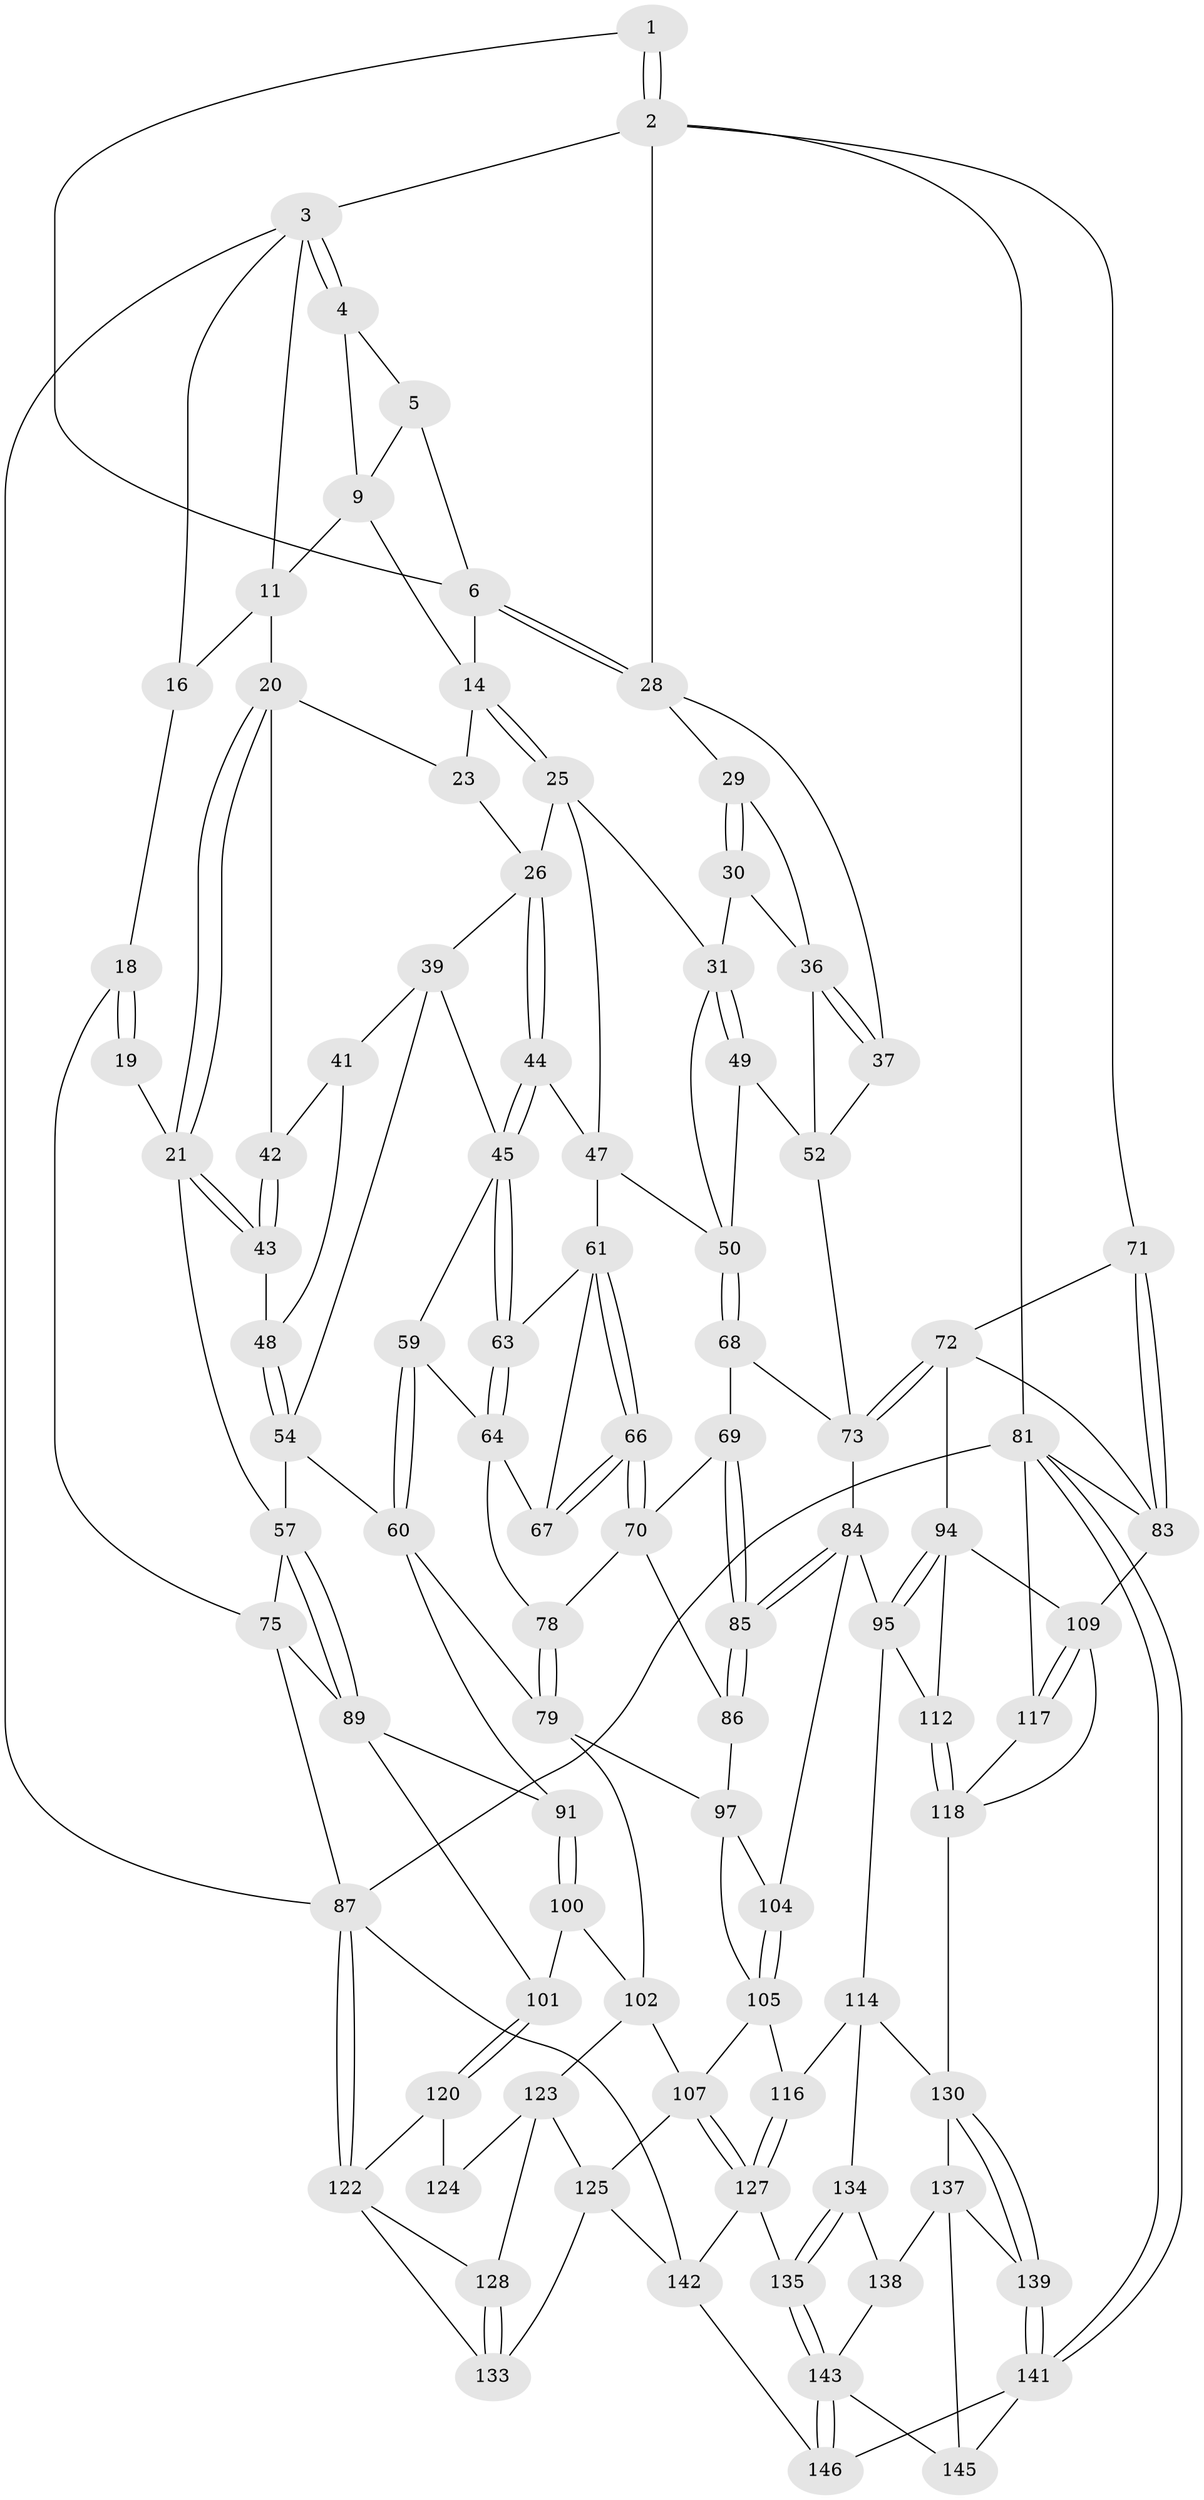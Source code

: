 // Generated by graph-tools (version 1.1) at 2025/24/03/03/25 07:24:38]
// undirected, 94 vertices, 211 edges
graph export_dot {
graph [start="1"]
  node [color=gray90,style=filled];
  1 [pos="+0.7427640362179974+0"];
  2 [pos="+1+0",super="+34"];
  3 [pos="+0+0",super="+10"];
  4 [pos="+0.29441943367650675+0"];
  5 [pos="+0.5288874709651724+0",super="+8"];
  6 [pos="+0.5929021857432959+0.13898516944317357",super="+7"];
  9 [pos="+0.2881905895047897+0",super="+13"];
  11 [pos="+0.12684374441498036+0.11352309516643333",super="+12"];
  14 [pos="+0.4736745092448893+0.1596898091365218",super="+15"];
  16 [pos="+0.044760006635715645+0.1342676726940967",super="+17"];
  18 [pos="+0+0.1963574938606019"];
  19 [pos="+0.02068685005149577+0.20604358374590911"];
  20 [pos="+0.14823391056944807+0.17591232076596217",super="+24"];
  21 [pos="+0.14533586786742134+0.2538125419067321",super="+22"];
  23 [pos="+0.33758720406031095+0.1881762125862138"];
  25 [pos="+0.4671124003219388+0.23961237966844962",super="+33"];
  26 [pos="+0.404752759618574+0.2707267973316711",super="+27"];
  28 [pos="+0.5971984137963743+0.14350155297462602",super="+35"];
  29 [pos="+0.603949482098614+0.16165740220949232"];
  30 [pos="+0.6037916565374354+0.1814598533418454"];
  31 [pos="+0.5885289062086725+0.2698043696745603",super="+32"];
  36 [pos="+0.7040091822227544+0.19697579785427463",super="+38"];
  37 [pos="+1+0.08104758923255016"];
  39 [pos="+0.32008529176267847+0.3210054610469859",super="+40"];
  41 [pos="+0.29517334452506766+0.27827898840823223"];
  42 [pos="+0.3252259795975282+0.2045240497087657"];
  43 [pos="+0.15752431593837257+0.2577216886108815"];
  44 [pos="+0.40641248361189924+0.316088061828057"];
  45 [pos="+0.38788378755166547+0.34232271282125093",super="+46"];
  47 [pos="+0.49597845475292973+0.32320977866189",super="+55"];
  48 [pos="+0.19242292936226388+0.2758375779671729"];
  49 [pos="+0.6245130346047055+0.3110657236610357"];
  50 [pos="+0.5612378127443167+0.3883614546538791",super="+51"];
  52 [pos="+0.7446460681827576+0.31586666686394266",super="+53"];
  54 [pos="+0.25201457422506524+0.35773158846149206",super="+56"];
  57 [pos="+0.22855449143205514+0.4685497075124875",super="+58"];
  59 [pos="+0.3234143546662523+0.4198768972511723"];
  60 [pos="+0.24351651302996072+0.4713197218557057",super="+80"];
  61 [pos="+0.4946782763298553+0.36040768269514395",super="+62"];
  63 [pos="+0.41114389191302614+0.3738101017764736"];
  64 [pos="+0.414043395130904+0.4116307791561545",super="+65"];
  66 [pos="+0.4866469968851349+0.41934111634561017"];
  67 [pos="+0.45206101946270905+0.409637668736372"];
  68 [pos="+0.5709954520475169+0.41616808776252884"];
  69 [pos="+0.5087584860649995+0.46775570119014365"];
  70 [pos="+0.5018158693682119+0.4690141807089372",super="+77"];
  71 [pos="+1+0.0711108658076648"];
  72 [pos="+0.8211275051507626+0.46957147559354856",super="+93"];
  73 [pos="+0.7305389761393152+0.45680716579096015",super="+74"];
  75 [pos="+0+0.47090952270759917",super="+76"];
  78 [pos="+0.4370072239189391+0.5151272072757991"];
  79 [pos="+0.3424620642243012+0.5687785387010498",super="+99"];
  81 [pos="+1+1",super="+82"];
  83 [pos="+1+0.5854510575226156",super="+92"];
  84 [pos="+0.6753047964063216+0.5526413793447966",super="+96"];
  85 [pos="+0.6490649236716509+0.5443927673602368"];
  86 [pos="+0.4766624042831384+0.5447702510227461"];
  87 [pos="+0+0.8169549021684659",super="+88"];
  89 [pos="+0.18063740407072906+0.5692001910797144",super="+90"];
  91 [pos="+0.23419385945974536+0.5969257725638284"];
  94 [pos="+0.8323117195860734+0.6507780663413161",super="+111"];
  95 [pos="+0.6886533846419325+0.652808307480392",super="+113"];
  97 [pos="+0.48517553390934626+0.5666488483455029",super="+98"];
  100 [pos="+0.183148187338968+0.676193087678313"];
  101 [pos="+0.14970003259971887+0.6625423770177356"];
  102 [pos="+0.28952538190721333+0.709503896212808",super="+103"];
  104 [pos="+0.5341485511529938+0.6226942479885286"];
  105 [pos="+0.47961382737234687+0.7194823946959503",super="+106"];
  107 [pos="+0.40491563661017+0.8072380955300233",super="+108"];
  109 [pos="+0.8947856894551576+0.6621362081182265",super="+110"];
  112 [pos="+0.8174561100086737+0.7470959142402835"];
  114 [pos="+0.6689510854620124+0.7544575874173596",super="+115"];
  116 [pos="+0.6274895654601986+0.7552440886281138"];
  117 [pos="+1+0.8553243354877745"];
  118 [pos="+0.8966703994477475+0.8274849409192995",super="+119"];
  120 [pos="+0.10893621063885454+0.7143912583649135",super="+121"];
  122 [pos="+0+0.8329418281420577",super="+129"];
  123 [pos="+0.19946658832573727+0.799126708426112",super="+126"];
  124 [pos="+0.16728705699652993+0.7929580149934805"];
  125 [pos="+0.28838403720327305+0.9491346382841309",super="+132"];
  127 [pos="+0.46279145275132383+0.8563145487421485",super="+136"];
  128 [pos="+0.1850898566007357+0.8282973745681466"];
  130 [pos="+0.8776534198238697+0.8419491263872365",super="+131"];
  133 [pos="+0.13126834846695484+0.9644256785747954"];
  134 [pos="+0.65013875667456+0.7774492276862149"];
  135 [pos="+0.5140570345768681+0.8998755258741994"];
  137 [pos="+0.7365404708699969+0.8965792020462154",super="+140"];
  138 [pos="+0.6403208253885174+0.9190901643444597"];
  139 [pos="+0.7920822867767793+1"];
  141 [pos="+0.8659765190759763+1",super="+148"];
  142 [pos="+0.25195426485639333+1",super="+147"];
  143 [pos="+0.5246839437212799+0.9205089091531722",super="+144"];
  145 [pos="+0.6434403052088469+0.9411181510333669"];
  146 [pos="+0.5153119816744134+1"];
  1 -- 2;
  1 -- 2;
  1 -- 6;
  2 -- 3;
  2 -- 81;
  2 -- 71;
  2 -- 28;
  3 -- 4;
  3 -- 4;
  3 -- 11;
  3 -- 87;
  3 -- 16;
  4 -- 5;
  4 -- 9;
  5 -- 9;
  5 -- 6;
  6 -- 28;
  6 -- 28;
  6 -- 14;
  9 -- 11;
  9 -- 14;
  11 -- 16;
  11 -- 20;
  14 -- 25;
  14 -- 25;
  14 -- 23;
  16 -- 18;
  18 -- 19;
  18 -- 19;
  18 -- 75;
  19 -- 21;
  20 -- 21;
  20 -- 21;
  20 -- 42;
  20 -- 23;
  21 -- 43;
  21 -- 43;
  21 -- 57;
  23 -- 26;
  25 -- 26;
  25 -- 47;
  25 -- 31;
  26 -- 44;
  26 -- 44;
  26 -- 39;
  28 -- 29;
  28 -- 37;
  29 -- 30;
  29 -- 30;
  29 -- 36;
  30 -- 31;
  30 -- 36;
  31 -- 49;
  31 -- 49;
  31 -- 50;
  36 -- 37;
  36 -- 37;
  36 -- 52;
  37 -- 52;
  39 -- 45;
  39 -- 41;
  39 -- 54;
  41 -- 42;
  41 -- 48;
  42 -- 43;
  42 -- 43;
  43 -- 48;
  44 -- 45;
  44 -- 45;
  44 -- 47;
  45 -- 63;
  45 -- 63;
  45 -- 59;
  47 -- 61;
  47 -- 50;
  48 -- 54;
  48 -- 54;
  49 -- 50;
  49 -- 52;
  50 -- 68;
  50 -- 68;
  52 -- 73;
  54 -- 57;
  54 -- 60;
  57 -- 89;
  57 -- 89;
  57 -- 75;
  59 -- 60;
  59 -- 60;
  59 -- 64;
  60 -- 91;
  60 -- 79;
  61 -- 66;
  61 -- 66;
  61 -- 67;
  61 -- 63;
  63 -- 64;
  63 -- 64;
  64 -- 67;
  64 -- 78;
  66 -- 67;
  66 -- 67;
  66 -- 70;
  66 -- 70;
  68 -- 69;
  68 -- 73;
  69 -- 70;
  69 -- 85;
  69 -- 85;
  70 -- 86;
  70 -- 78;
  71 -- 72;
  71 -- 83;
  71 -- 83;
  72 -- 73;
  72 -- 73;
  72 -- 94;
  72 -- 83;
  73 -- 84;
  75 -- 89;
  75 -- 87;
  78 -- 79;
  78 -- 79;
  79 -- 102;
  79 -- 97;
  81 -- 141;
  81 -- 141;
  81 -- 87;
  81 -- 83;
  81 -- 117;
  83 -- 109;
  84 -- 85;
  84 -- 85;
  84 -- 104;
  84 -- 95;
  85 -- 86;
  85 -- 86;
  86 -- 97;
  87 -- 122;
  87 -- 122;
  87 -- 142;
  89 -- 91;
  89 -- 101;
  91 -- 100;
  91 -- 100;
  94 -- 95;
  94 -- 95;
  94 -- 112;
  94 -- 109;
  95 -- 112;
  95 -- 114;
  97 -- 104;
  97 -- 105;
  100 -- 101;
  100 -- 102;
  101 -- 120;
  101 -- 120;
  102 -- 107;
  102 -- 123;
  104 -- 105;
  104 -- 105;
  105 -- 107;
  105 -- 116;
  107 -- 127;
  107 -- 127;
  107 -- 125;
  109 -- 117;
  109 -- 117;
  109 -- 118;
  112 -- 118;
  112 -- 118;
  114 -- 116;
  114 -- 134;
  114 -- 130;
  116 -- 127;
  116 -- 127;
  117 -- 118;
  118 -- 130;
  120 -- 124 [weight=2];
  120 -- 122;
  122 -- 128;
  122 -- 133;
  123 -- 124;
  123 -- 128;
  123 -- 125;
  125 -- 142;
  125 -- 133;
  127 -- 142;
  127 -- 135;
  128 -- 133;
  128 -- 133;
  130 -- 139;
  130 -- 139;
  130 -- 137;
  134 -- 135;
  134 -- 135;
  134 -- 138;
  135 -- 143;
  135 -- 143;
  137 -- 138;
  137 -- 145;
  137 -- 139;
  138 -- 143;
  139 -- 141;
  139 -- 141;
  141 -- 145;
  141 -- 146;
  142 -- 146;
  143 -- 146;
  143 -- 146;
  143 -- 145;
}

